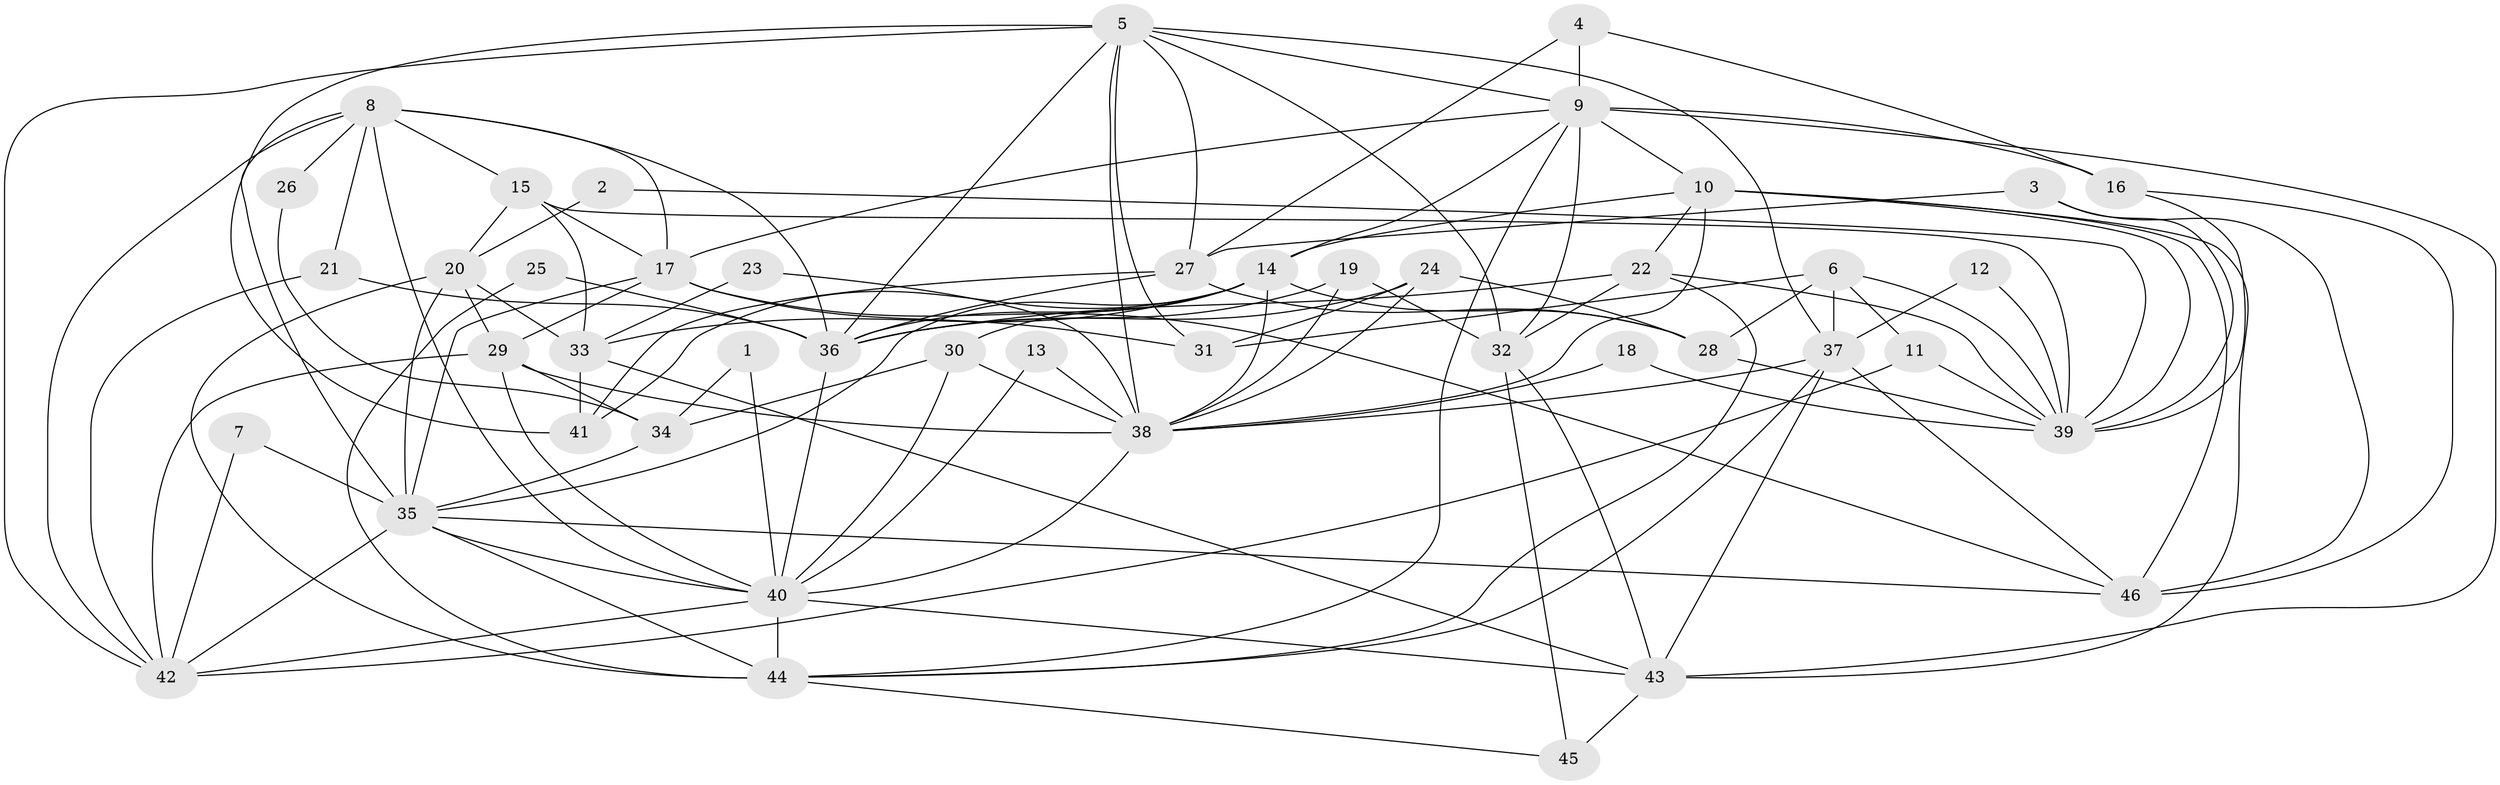 // original degree distribution, {2: 0.14285714285714285, 3: 0.27472527472527475, 7: 0.03296703296703297, 6: 0.13186813186813187, 5: 0.1978021978021978, 4: 0.21978021978021978}
// Generated by graph-tools (version 1.1) at 2025/26/03/09/25 03:26:12]
// undirected, 46 vertices, 125 edges
graph export_dot {
graph [start="1"]
  node [color=gray90,style=filled];
  1;
  2;
  3;
  4;
  5;
  6;
  7;
  8;
  9;
  10;
  11;
  12;
  13;
  14;
  15;
  16;
  17;
  18;
  19;
  20;
  21;
  22;
  23;
  24;
  25;
  26;
  27;
  28;
  29;
  30;
  31;
  32;
  33;
  34;
  35;
  36;
  37;
  38;
  39;
  40;
  41;
  42;
  43;
  44;
  45;
  46;
  1 -- 34 [weight=1.0];
  1 -- 40 [weight=1.0];
  2 -- 20 [weight=1.0];
  2 -- 39 [weight=1.0];
  3 -- 27 [weight=1.0];
  3 -- 39 [weight=1.0];
  3 -- 46 [weight=1.0];
  4 -- 9 [weight=1.0];
  4 -- 16 [weight=1.0];
  4 -- 27 [weight=1.0];
  5 -- 9 [weight=1.0];
  5 -- 27 [weight=1.0];
  5 -- 31 [weight=1.0];
  5 -- 32 [weight=1.0];
  5 -- 36 [weight=1.0];
  5 -- 37 [weight=2.0];
  5 -- 38 [weight=2.0];
  5 -- 41 [weight=2.0];
  5 -- 42 [weight=1.0];
  6 -- 11 [weight=1.0];
  6 -- 28 [weight=1.0];
  6 -- 31 [weight=1.0];
  6 -- 37 [weight=1.0];
  6 -- 39 [weight=1.0];
  7 -- 35 [weight=2.0];
  7 -- 42 [weight=1.0];
  8 -- 15 [weight=1.0];
  8 -- 17 [weight=1.0];
  8 -- 21 [weight=1.0];
  8 -- 26 [weight=1.0];
  8 -- 35 [weight=1.0];
  8 -- 36 [weight=1.0];
  8 -- 40 [weight=1.0];
  8 -- 42 [weight=1.0];
  9 -- 10 [weight=1.0];
  9 -- 14 [weight=1.0];
  9 -- 16 [weight=2.0];
  9 -- 17 [weight=1.0];
  9 -- 32 [weight=1.0];
  9 -- 43 [weight=1.0];
  9 -- 44 [weight=1.0];
  10 -- 14 [weight=1.0];
  10 -- 22 [weight=1.0];
  10 -- 38 [weight=1.0];
  10 -- 39 [weight=1.0];
  10 -- 43 [weight=1.0];
  10 -- 46 [weight=1.0];
  11 -- 39 [weight=1.0];
  11 -- 42 [weight=1.0];
  12 -- 37 [weight=1.0];
  12 -- 39 [weight=1.0];
  13 -- 38 [weight=1.0];
  13 -- 40 [weight=1.0];
  14 -- 28 [weight=1.0];
  14 -- 30 [weight=1.0];
  14 -- 33 [weight=1.0];
  14 -- 35 [weight=1.0];
  14 -- 36 [weight=1.0];
  14 -- 38 [weight=1.0];
  14 -- 41 [weight=1.0];
  15 -- 17 [weight=1.0];
  15 -- 20 [weight=1.0];
  15 -- 33 [weight=1.0];
  15 -- 39 [weight=1.0];
  16 -- 39 [weight=1.0];
  16 -- 46 [weight=1.0];
  17 -- 29 [weight=1.0];
  17 -- 31 [weight=1.0];
  17 -- 35 [weight=1.0];
  17 -- 46 [weight=1.0];
  18 -- 38 [weight=1.0];
  18 -- 39 [weight=1.0];
  19 -- 32 [weight=1.0];
  19 -- 36 [weight=1.0];
  19 -- 38 [weight=1.0];
  20 -- 29 [weight=1.0];
  20 -- 33 [weight=1.0];
  20 -- 35 [weight=2.0];
  20 -- 44 [weight=1.0];
  21 -- 36 [weight=1.0];
  21 -- 42 [weight=1.0];
  22 -- 32 [weight=1.0];
  22 -- 36 [weight=1.0];
  22 -- 39 [weight=1.0];
  22 -- 44 [weight=1.0];
  23 -- 33 [weight=1.0];
  23 -- 38 [weight=1.0];
  24 -- 28 [weight=1.0];
  24 -- 31 [weight=1.0];
  24 -- 36 [weight=1.0];
  24 -- 38 [weight=1.0];
  25 -- 36 [weight=1.0];
  25 -- 44 [weight=1.0];
  26 -- 34 [weight=1.0];
  27 -- 28 [weight=1.0];
  27 -- 36 [weight=1.0];
  27 -- 41 [weight=1.0];
  28 -- 39 [weight=1.0];
  29 -- 34 [weight=1.0];
  29 -- 38 [weight=1.0];
  29 -- 40 [weight=1.0];
  29 -- 42 [weight=1.0];
  30 -- 34 [weight=1.0];
  30 -- 38 [weight=1.0];
  30 -- 40 [weight=1.0];
  32 -- 43 [weight=1.0];
  32 -- 45 [weight=1.0];
  33 -- 41 [weight=1.0];
  33 -- 43 [weight=1.0];
  34 -- 35 [weight=1.0];
  35 -- 40 [weight=2.0];
  35 -- 42 [weight=1.0];
  35 -- 44 [weight=1.0];
  35 -- 46 [weight=1.0];
  36 -- 40 [weight=1.0];
  37 -- 38 [weight=1.0];
  37 -- 43 [weight=1.0];
  37 -- 44 [weight=1.0];
  37 -- 46 [weight=1.0];
  38 -- 40 [weight=1.0];
  40 -- 42 [weight=1.0];
  40 -- 43 [weight=1.0];
  40 -- 44 [weight=2.0];
  43 -- 45 [weight=1.0];
  44 -- 45 [weight=1.0];
}
